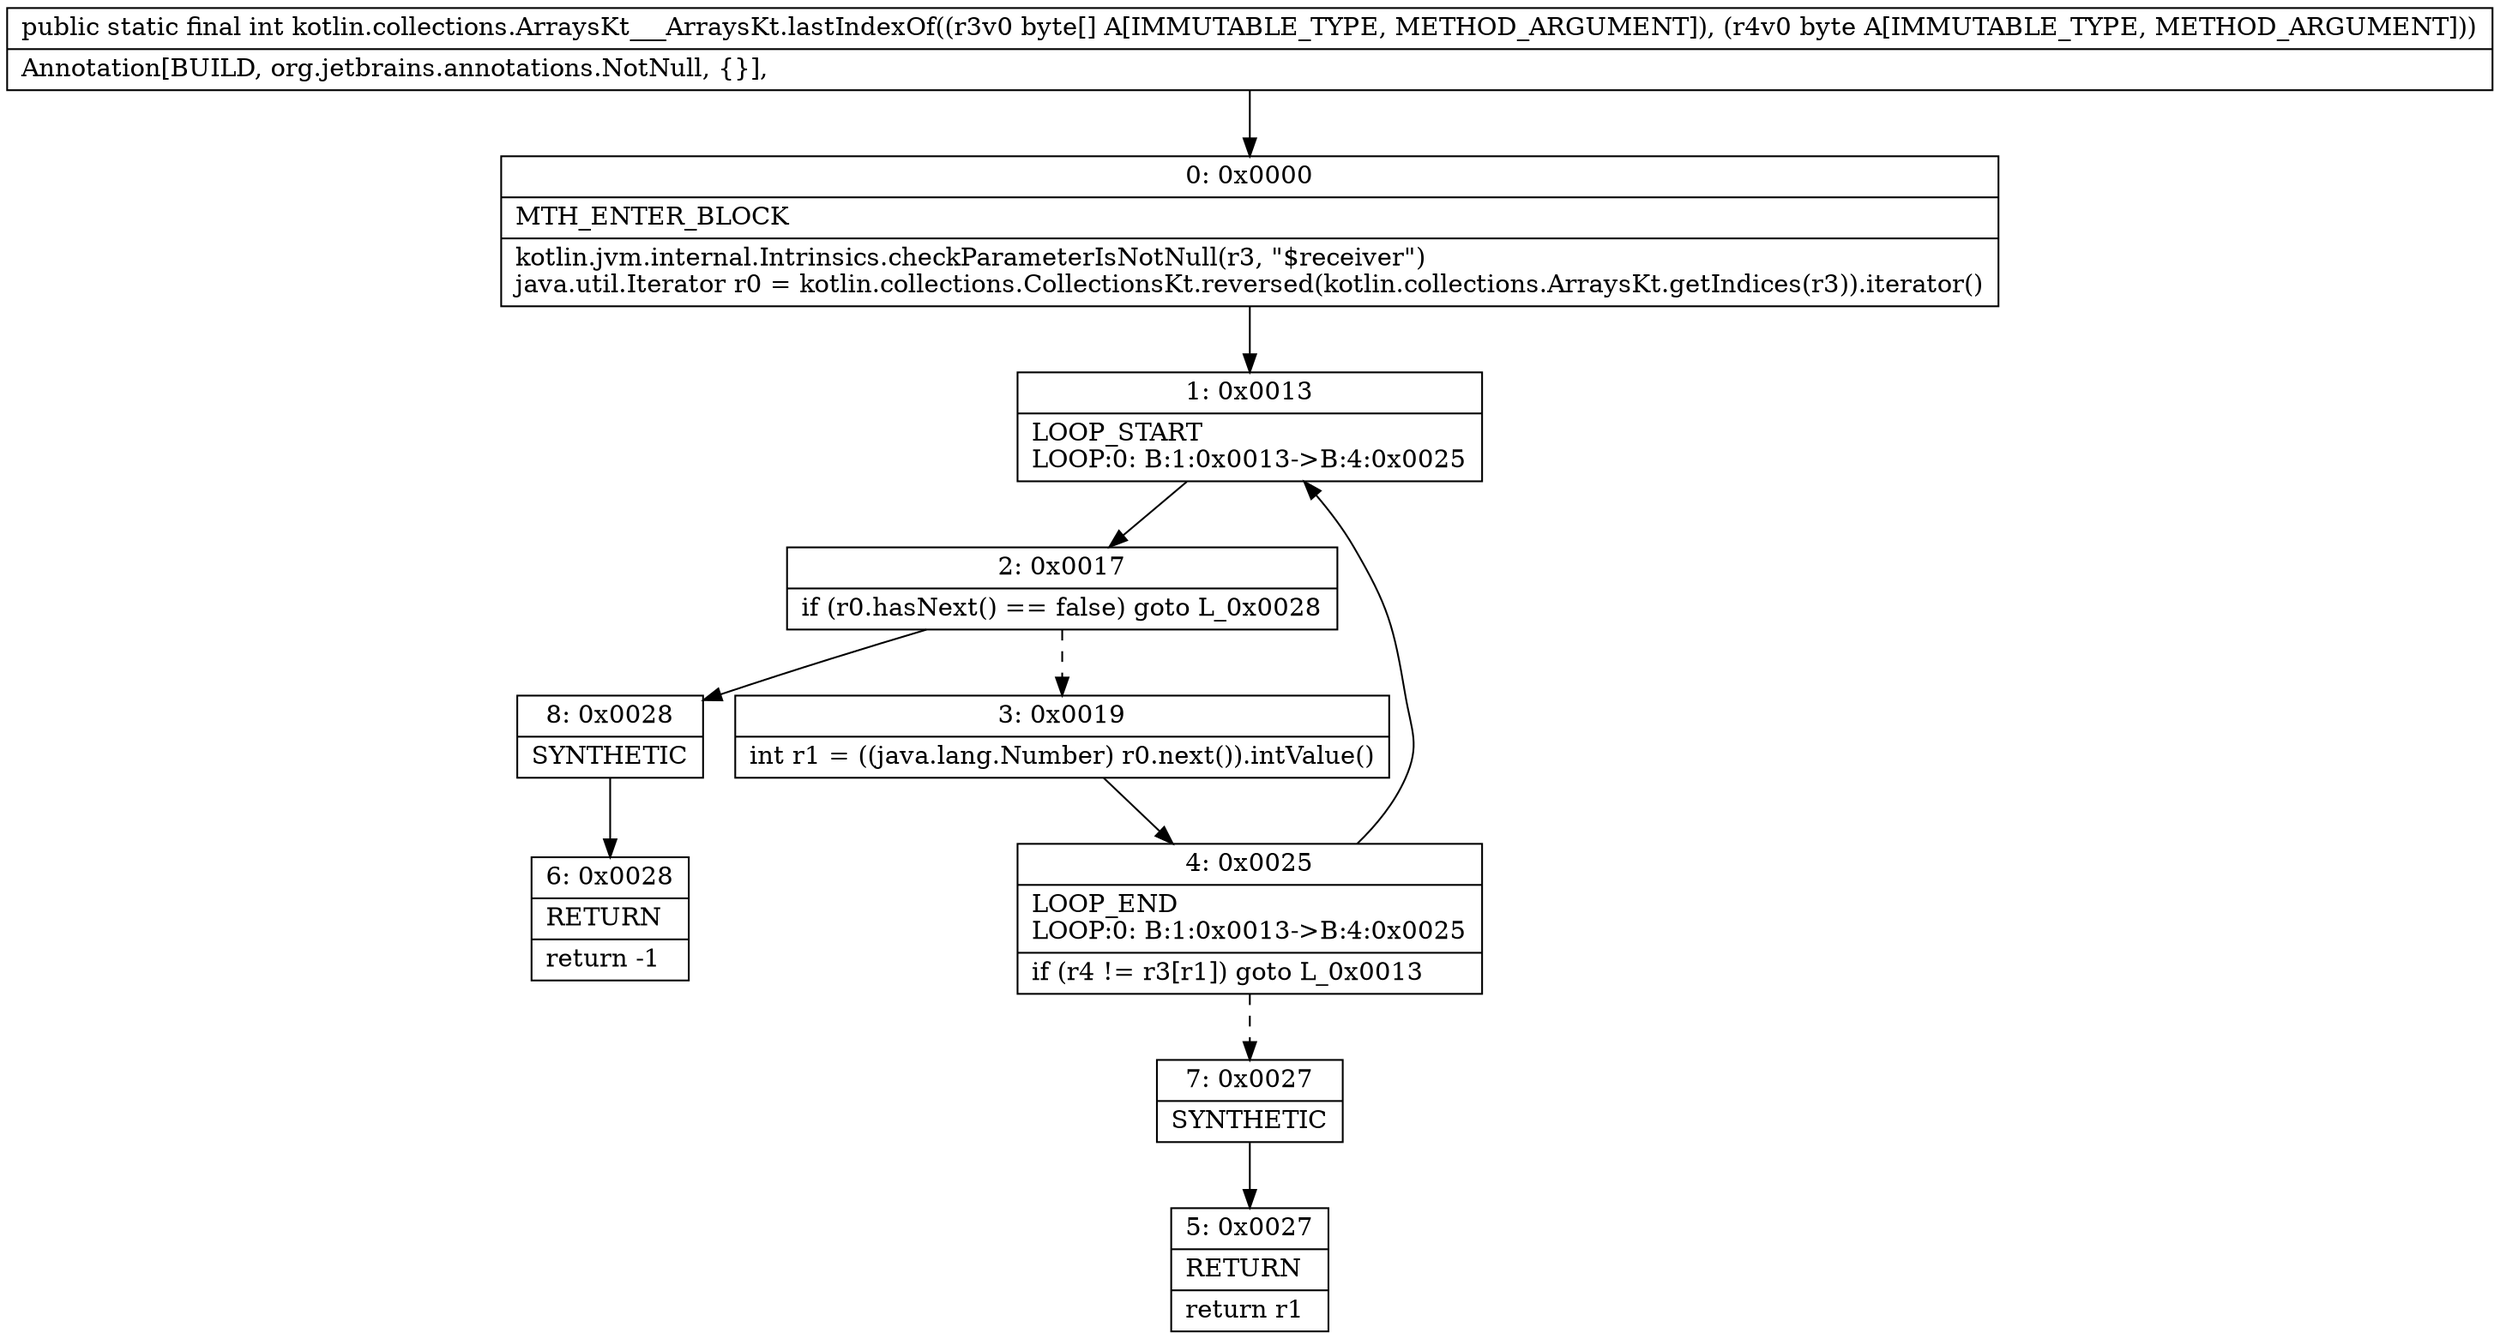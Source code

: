 digraph "CFG forkotlin.collections.ArraysKt___ArraysKt.lastIndexOf([BB)I" {
Node_0 [shape=record,label="{0\:\ 0x0000|MTH_ENTER_BLOCK\l|kotlin.jvm.internal.Intrinsics.checkParameterIsNotNull(r3, \"$receiver\")\ljava.util.Iterator r0 = kotlin.collections.CollectionsKt.reversed(kotlin.collections.ArraysKt.getIndices(r3)).iterator()\l}"];
Node_1 [shape=record,label="{1\:\ 0x0013|LOOP_START\lLOOP:0: B:1:0x0013\-\>B:4:0x0025\l}"];
Node_2 [shape=record,label="{2\:\ 0x0017|if (r0.hasNext() == false) goto L_0x0028\l}"];
Node_3 [shape=record,label="{3\:\ 0x0019|int r1 = ((java.lang.Number) r0.next()).intValue()\l}"];
Node_4 [shape=record,label="{4\:\ 0x0025|LOOP_END\lLOOP:0: B:1:0x0013\-\>B:4:0x0025\l|if (r4 != r3[r1]) goto L_0x0013\l}"];
Node_5 [shape=record,label="{5\:\ 0x0027|RETURN\l|return r1\l}"];
Node_6 [shape=record,label="{6\:\ 0x0028|RETURN\l|return \-1\l}"];
Node_7 [shape=record,label="{7\:\ 0x0027|SYNTHETIC\l}"];
Node_8 [shape=record,label="{8\:\ 0x0028|SYNTHETIC\l}"];
MethodNode[shape=record,label="{public static final int kotlin.collections.ArraysKt___ArraysKt.lastIndexOf((r3v0 byte[] A[IMMUTABLE_TYPE, METHOD_ARGUMENT]), (r4v0 byte A[IMMUTABLE_TYPE, METHOD_ARGUMENT]))  | Annotation[BUILD, org.jetbrains.annotations.NotNull, \{\}], \l}"];
MethodNode -> Node_0;
Node_0 -> Node_1;
Node_1 -> Node_2;
Node_2 -> Node_3[style=dashed];
Node_2 -> Node_8;
Node_3 -> Node_4;
Node_4 -> Node_1;
Node_4 -> Node_7[style=dashed];
Node_7 -> Node_5;
Node_8 -> Node_6;
}

